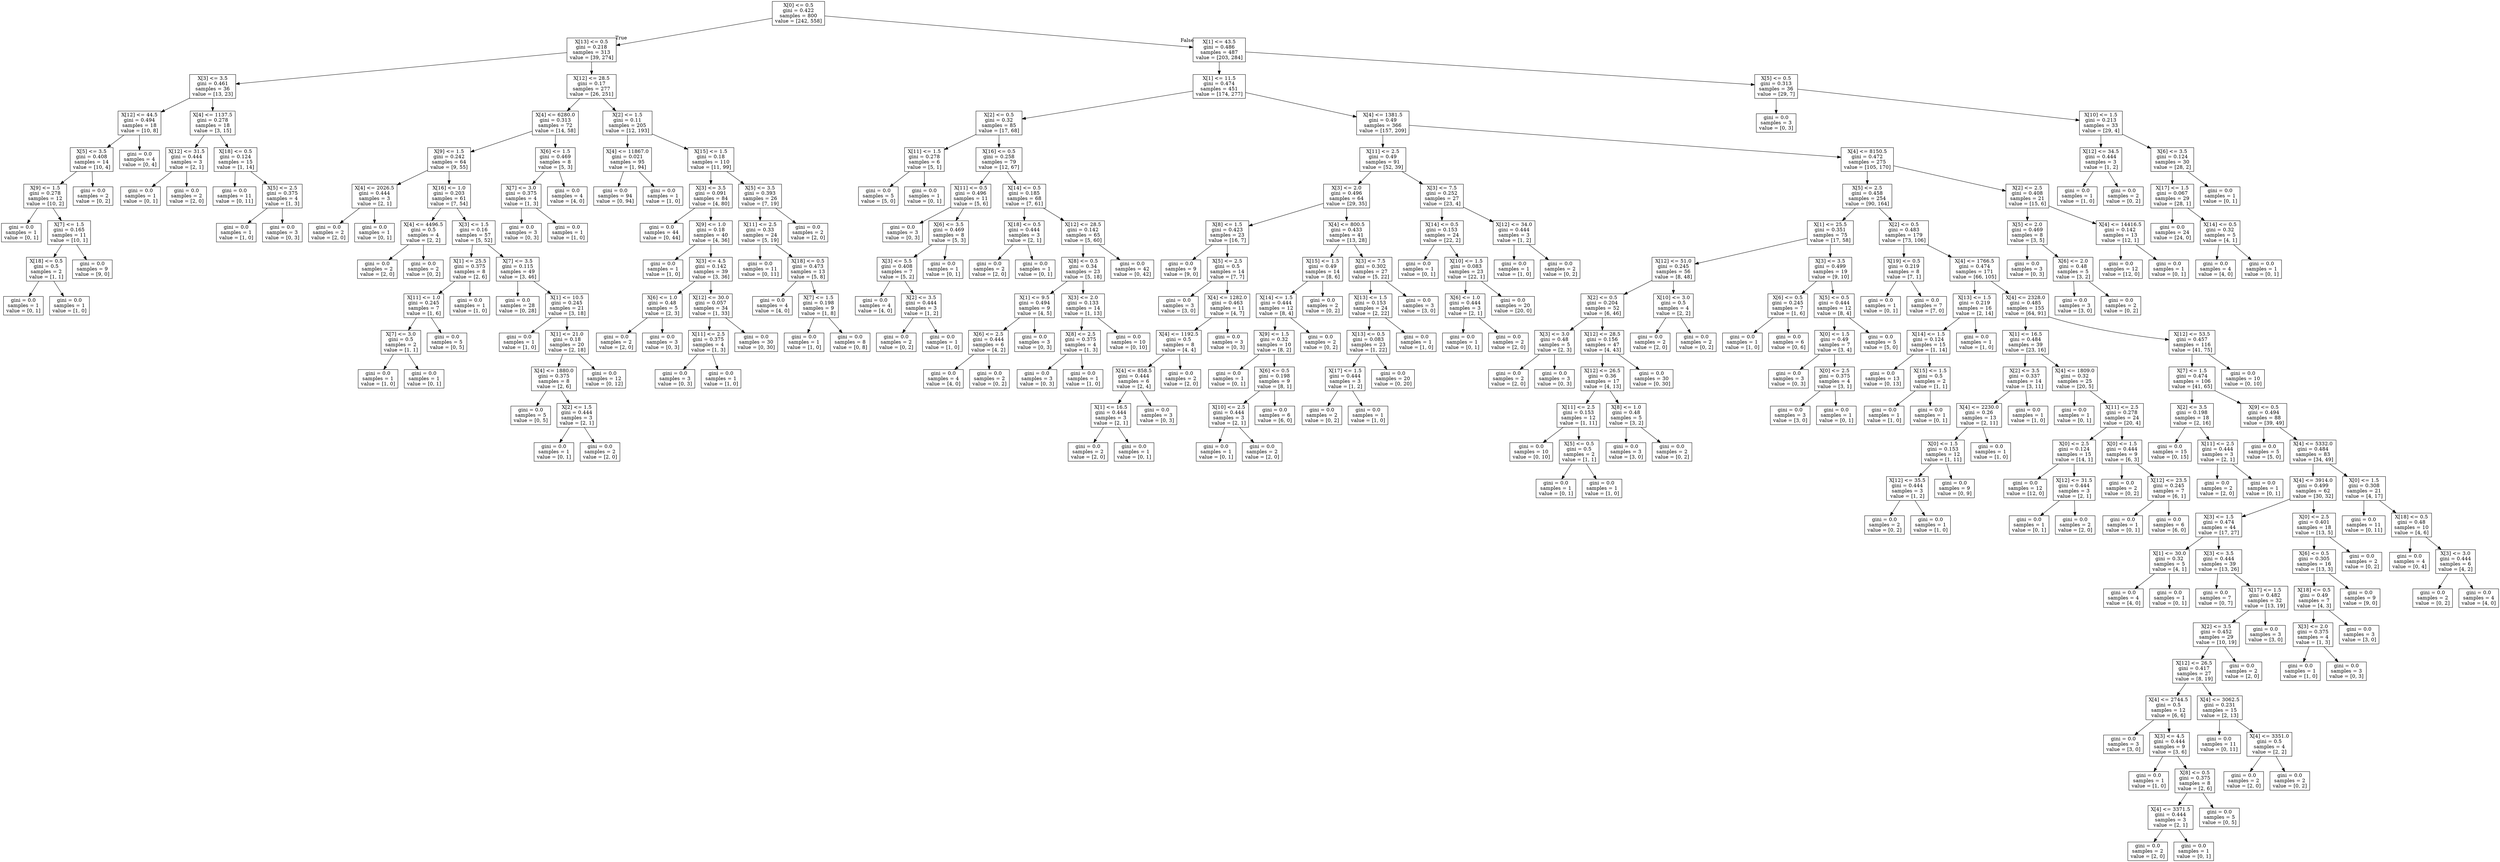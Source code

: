 digraph Tree {
node [shape=box] ;
0 [label="X[0] <= 0.5\ngini = 0.422\nsamples = 800\nvalue = [242, 558]"] ;
1 [label="X[13] <= 0.5\ngini = 0.218\nsamples = 313\nvalue = [39, 274]"] ;
0 -> 1 [labeldistance=2.5, labelangle=45, headlabel="True"] ;
2 [label="X[3] <= 3.5\ngini = 0.461\nsamples = 36\nvalue = [13, 23]"] ;
1 -> 2 ;
3 [label="X[12] <= 44.5\ngini = 0.494\nsamples = 18\nvalue = [10, 8]"] ;
2 -> 3 ;
4 [label="X[5] <= 3.5\ngini = 0.408\nsamples = 14\nvalue = [10, 4]"] ;
3 -> 4 ;
5 [label="X[9] <= 1.5\ngini = 0.278\nsamples = 12\nvalue = [10, 2]"] ;
4 -> 5 ;
6 [label="gini = 0.0\nsamples = 1\nvalue = [0, 1]"] ;
5 -> 6 ;
7 [label="X[7] <= 1.5\ngini = 0.165\nsamples = 11\nvalue = [10, 1]"] ;
5 -> 7 ;
8 [label="X[18] <= 0.5\ngini = 0.5\nsamples = 2\nvalue = [1, 1]"] ;
7 -> 8 ;
9 [label="gini = 0.0\nsamples = 1\nvalue = [0, 1]"] ;
8 -> 9 ;
10 [label="gini = 0.0\nsamples = 1\nvalue = [1, 0]"] ;
8 -> 10 ;
11 [label="gini = 0.0\nsamples = 9\nvalue = [9, 0]"] ;
7 -> 11 ;
12 [label="gini = 0.0\nsamples = 2\nvalue = [0, 2]"] ;
4 -> 12 ;
13 [label="gini = 0.0\nsamples = 4\nvalue = [0, 4]"] ;
3 -> 13 ;
14 [label="X[4] <= 1137.5\ngini = 0.278\nsamples = 18\nvalue = [3, 15]"] ;
2 -> 14 ;
15 [label="X[12] <= 31.5\ngini = 0.444\nsamples = 3\nvalue = [2, 1]"] ;
14 -> 15 ;
16 [label="gini = 0.0\nsamples = 1\nvalue = [0, 1]"] ;
15 -> 16 ;
17 [label="gini = 0.0\nsamples = 2\nvalue = [2, 0]"] ;
15 -> 17 ;
18 [label="X[18] <= 0.5\ngini = 0.124\nsamples = 15\nvalue = [1, 14]"] ;
14 -> 18 ;
19 [label="gini = 0.0\nsamples = 11\nvalue = [0, 11]"] ;
18 -> 19 ;
20 [label="X[5] <= 2.5\ngini = 0.375\nsamples = 4\nvalue = [1, 3]"] ;
18 -> 20 ;
21 [label="gini = 0.0\nsamples = 1\nvalue = [1, 0]"] ;
20 -> 21 ;
22 [label="gini = 0.0\nsamples = 3\nvalue = [0, 3]"] ;
20 -> 22 ;
23 [label="X[12] <= 28.5\ngini = 0.17\nsamples = 277\nvalue = [26, 251]"] ;
1 -> 23 ;
24 [label="X[4] <= 6280.0\ngini = 0.313\nsamples = 72\nvalue = [14, 58]"] ;
23 -> 24 ;
25 [label="X[9] <= 1.5\ngini = 0.242\nsamples = 64\nvalue = [9, 55]"] ;
24 -> 25 ;
26 [label="X[4] <= 2026.5\ngini = 0.444\nsamples = 3\nvalue = [2, 1]"] ;
25 -> 26 ;
27 [label="gini = 0.0\nsamples = 2\nvalue = [2, 0]"] ;
26 -> 27 ;
28 [label="gini = 0.0\nsamples = 1\nvalue = [0, 1]"] ;
26 -> 28 ;
29 [label="X[16] <= 1.0\ngini = 0.203\nsamples = 61\nvalue = [7, 54]"] ;
25 -> 29 ;
30 [label="X[4] <= 4496.5\ngini = 0.5\nsamples = 4\nvalue = [2, 2]"] ;
29 -> 30 ;
31 [label="gini = 0.0\nsamples = 2\nvalue = [2, 0]"] ;
30 -> 31 ;
32 [label="gini = 0.0\nsamples = 2\nvalue = [0, 2]"] ;
30 -> 32 ;
33 [label="X[3] <= 1.5\ngini = 0.16\nsamples = 57\nvalue = [5, 52]"] ;
29 -> 33 ;
34 [label="X[1] <= 25.5\ngini = 0.375\nsamples = 8\nvalue = [2, 6]"] ;
33 -> 34 ;
35 [label="X[11] <= 1.0\ngini = 0.245\nsamples = 7\nvalue = [1, 6]"] ;
34 -> 35 ;
36 [label="X[7] <= 3.0\ngini = 0.5\nsamples = 2\nvalue = [1, 1]"] ;
35 -> 36 ;
37 [label="gini = 0.0\nsamples = 1\nvalue = [1, 0]"] ;
36 -> 37 ;
38 [label="gini = 0.0\nsamples = 1\nvalue = [0, 1]"] ;
36 -> 38 ;
39 [label="gini = 0.0\nsamples = 5\nvalue = [0, 5]"] ;
35 -> 39 ;
40 [label="gini = 0.0\nsamples = 1\nvalue = [1, 0]"] ;
34 -> 40 ;
41 [label="X[7] <= 3.5\ngini = 0.115\nsamples = 49\nvalue = [3, 46]"] ;
33 -> 41 ;
42 [label="gini = 0.0\nsamples = 28\nvalue = [0, 28]"] ;
41 -> 42 ;
43 [label="X[1] <= 10.5\ngini = 0.245\nsamples = 21\nvalue = [3, 18]"] ;
41 -> 43 ;
44 [label="gini = 0.0\nsamples = 1\nvalue = [1, 0]"] ;
43 -> 44 ;
45 [label="X[1] <= 21.0\ngini = 0.18\nsamples = 20\nvalue = [2, 18]"] ;
43 -> 45 ;
46 [label="X[4] <= 1880.0\ngini = 0.375\nsamples = 8\nvalue = [2, 6]"] ;
45 -> 46 ;
47 [label="gini = 0.0\nsamples = 5\nvalue = [0, 5]"] ;
46 -> 47 ;
48 [label="X[2] <= 1.5\ngini = 0.444\nsamples = 3\nvalue = [2, 1]"] ;
46 -> 48 ;
49 [label="gini = 0.0\nsamples = 1\nvalue = [0, 1]"] ;
48 -> 49 ;
50 [label="gini = 0.0\nsamples = 2\nvalue = [2, 0]"] ;
48 -> 50 ;
51 [label="gini = 0.0\nsamples = 12\nvalue = [0, 12]"] ;
45 -> 51 ;
52 [label="X[6] <= 1.5\ngini = 0.469\nsamples = 8\nvalue = [5, 3]"] ;
24 -> 52 ;
53 [label="X[7] <= 3.0\ngini = 0.375\nsamples = 4\nvalue = [1, 3]"] ;
52 -> 53 ;
54 [label="gini = 0.0\nsamples = 3\nvalue = [0, 3]"] ;
53 -> 54 ;
55 [label="gini = 0.0\nsamples = 1\nvalue = [1, 0]"] ;
53 -> 55 ;
56 [label="gini = 0.0\nsamples = 4\nvalue = [4, 0]"] ;
52 -> 56 ;
57 [label="X[2] <= 1.5\ngini = 0.11\nsamples = 205\nvalue = [12, 193]"] ;
23 -> 57 ;
58 [label="X[4] <= 11867.0\ngini = 0.021\nsamples = 95\nvalue = [1, 94]"] ;
57 -> 58 ;
59 [label="gini = 0.0\nsamples = 94\nvalue = [0, 94]"] ;
58 -> 59 ;
60 [label="gini = 0.0\nsamples = 1\nvalue = [1, 0]"] ;
58 -> 60 ;
61 [label="X[15] <= 1.5\ngini = 0.18\nsamples = 110\nvalue = [11, 99]"] ;
57 -> 61 ;
62 [label="X[3] <= 3.5\ngini = 0.091\nsamples = 84\nvalue = [4, 80]"] ;
61 -> 62 ;
63 [label="gini = 0.0\nsamples = 44\nvalue = [0, 44]"] ;
62 -> 63 ;
64 [label="X[9] <= 1.0\ngini = 0.18\nsamples = 40\nvalue = [4, 36]"] ;
62 -> 64 ;
65 [label="gini = 0.0\nsamples = 1\nvalue = [1, 0]"] ;
64 -> 65 ;
66 [label="X[3] <= 4.5\ngini = 0.142\nsamples = 39\nvalue = [3, 36]"] ;
64 -> 66 ;
67 [label="X[6] <= 1.0\ngini = 0.48\nsamples = 5\nvalue = [2, 3]"] ;
66 -> 67 ;
68 [label="gini = 0.0\nsamples = 2\nvalue = [2, 0]"] ;
67 -> 68 ;
69 [label="gini = 0.0\nsamples = 3\nvalue = [0, 3]"] ;
67 -> 69 ;
70 [label="X[12] <= 30.0\ngini = 0.057\nsamples = 34\nvalue = [1, 33]"] ;
66 -> 70 ;
71 [label="X[11] <= 2.5\ngini = 0.375\nsamples = 4\nvalue = [1, 3]"] ;
70 -> 71 ;
72 [label="gini = 0.0\nsamples = 3\nvalue = [0, 3]"] ;
71 -> 72 ;
73 [label="gini = 0.0\nsamples = 1\nvalue = [1, 0]"] ;
71 -> 73 ;
74 [label="gini = 0.0\nsamples = 30\nvalue = [0, 30]"] ;
70 -> 74 ;
75 [label="X[5] <= 3.5\ngini = 0.393\nsamples = 26\nvalue = [7, 19]"] ;
61 -> 75 ;
76 [label="X[11] <= 2.5\ngini = 0.33\nsamples = 24\nvalue = [5, 19]"] ;
75 -> 76 ;
77 [label="gini = 0.0\nsamples = 11\nvalue = [0, 11]"] ;
76 -> 77 ;
78 [label="X[18] <= 0.5\ngini = 0.473\nsamples = 13\nvalue = [5, 8]"] ;
76 -> 78 ;
79 [label="gini = 0.0\nsamples = 4\nvalue = [4, 0]"] ;
78 -> 79 ;
80 [label="X[7] <= 1.5\ngini = 0.198\nsamples = 9\nvalue = [1, 8]"] ;
78 -> 80 ;
81 [label="gini = 0.0\nsamples = 1\nvalue = [1, 0]"] ;
80 -> 81 ;
82 [label="gini = 0.0\nsamples = 8\nvalue = [0, 8]"] ;
80 -> 82 ;
83 [label="gini = 0.0\nsamples = 2\nvalue = [2, 0]"] ;
75 -> 83 ;
84 [label="X[1] <= 43.5\ngini = 0.486\nsamples = 487\nvalue = [203, 284]"] ;
0 -> 84 [labeldistance=2.5, labelangle=-45, headlabel="False"] ;
85 [label="X[1] <= 11.5\ngini = 0.474\nsamples = 451\nvalue = [174, 277]"] ;
84 -> 85 ;
86 [label="X[2] <= 0.5\ngini = 0.32\nsamples = 85\nvalue = [17, 68]"] ;
85 -> 86 ;
87 [label="X[11] <= 1.5\ngini = 0.278\nsamples = 6\nvalue = [5, 1]"] ;
86 -> 87 ;
88 [label="gini = 0.0\nsamples = 5\nvalue = [5, 0]"] ;
87 -> 88 ;
89 [label="gini = 0.0\nsamples = 1\nvalue = [0, 1]"] ;
87 -> 89 ;
90 [label="X[16] <= 0.5\ngini = 0.258\nsamples = 79\nvalue = [12, 67]"] ;
86 -> 90 ;
91 [label="X[11] <= 0.5\ngini = 0.496\nsamples = 11\nvalue = [5, 6]"] ;
90 -> 91 ;
92 [label="gini = 0.0\nsamples = 3\nvalue = [0, 3]"] ;
91 -> 92 ;
93 [label="X[6] <= 3.5\ngini = 0.469\nsamples = 8\nvalue = [5, 3]"] ;
91 -> 93 ;
94 [label="X[3] <= 5.5\ngini = 0.408\nsamples = 7\nvalue = [5, 2]"] ;
93 -> 94 ;
95 [label="gini = 0.0\nsamples = 4\nvalue = [4, 0]"] ;
94 -> 95 ;
96 [label="X[2] <= 3.5\ngini = 0.444\nsamples = 3\nvalue = [1, 2]"] ;
94 -> 96 ;
97 [label="gini = 0.0\nsamples = 2\nvalue = [0, 2]"] ;
96 -> 97 ;
98 [label="gini = 0.0\nsamples = 1\nvalue = [1, 0]"] ;
96 -> 98 ;
99 [label="gini = 0.0\nsamples = 1\nvalue = [0, 1]"] ;
93 -> 99 ;
100 [label="X[14] <= 0.5\ngini = 0.185\nsamples = 68\nvalue = [7, 61]"] ;
90 -> 100 ;
101 [label="X[18] <= 0.5\ngini = 0.444\nsamples = 3\nvalue = [2, 1]"] ;
100 -> 101 ;
102 [label="gini = 0.0\nsamples = 2\nvalue = [2, 0]"] ;
101 -> 102 ;
103 [label="gini = 0.0\nsamples = 1\nvalue = [0, 1]"] ;
101 -> 103 ;
104 [label="X[12] <= 28.5\ngini = 0.142\nsamples = 65\nvalue = [5, 60]"] ;
100 -> 104 ;
105 [label="X[8] <= 0.5\ngini = 0.34\nsamples = 23\nvalue = [5, 18]"] ;
104 -> 105 ;
106 [label="X[1] <= 9.5\ngini = 0.494\nsamples = 9\nvalue = [4, 5]"] ;
105 -> 106 ;
107 [label="X[6] <= 2.5\ngini = 0.444\nsamples = 6\nvalue = [4, 2]"] ;
106 -> 107 ;
108 [label="gini = 0.0\nsamples = 4\nvalue = [4, 0]"] ;
107 -> 108 ;
109 [label="gini = 0.0\nsamples = 2\nvalue = [0, 2]"] ;
107 -> 109 ;
110 [label="gini = 0.0\nsamples = 3\nvalue = [0, 3]"] ;
106 -> 110 ;
111 [label="X[3] <= 2.0\ngini = 0.133\nsamples = 14\nvalue = [1, 13]"] ;
105 -> 111 ;
112 [label="X[8] <= 2.5\ngini = 0.375\nsamples = 4\nvalue = [1, 3]"] ;
111 -> 112 ;
113 [label="gini = 0.0\nsamples = 3\nvalue = [0, 3]"] ;
112 -> 113 ;
114 [label="gini = 0.0\nsamples = 1\nvalue = [1, 0]"] ;
112 -> 114 ;
115 [label="gini = 0.0\nsamples = 10\nvalue = [0, 10]"] ;
111 -> 115 ;
116 [label="gini = 0.0\nsamples = 42\nvalue = [0, 42]"] ;
104 -> 116 ;
117 [label="X[4] <= 1381.5\ngini = 0.49\nsamples = 366\nvalue = [157, 209]"] ;
85 -> 117 ;
118 [label="X[11] <= 2.5\ngini = 0.49\nsamples = 91\nvalue = [52, 39]"] ;
117 -> 118 ;
119 [label="X[3] <= 2.0\ngini = 0.496\nsamples = 64\nvalue = [29, 35]"] ;
118 -> 119 ;
120 [label="X[8] <= 1.5\ngini = 0.423\nsamples = 23\nvalue = [16, 7]"] ;
119 -> 120 ;
121 [label="gini = 0.0\nsamples = 9\nvalue = [9, 0]"] ;
120 -> 121 ;
122 [label="X[5] <= 2.5\ngini = 0.5\nsamples = 14\nvalue = [7, 7]"] ;
120 -> 122 ;
123 [label="gini = 0.0\nsamples = 3\nvalue = [3, 0]"] ;
122 -> 123 ;
124 [label="X[4] <= 1282.0\ngini = 0.463\nsamples = 11\nvalue = [4, 7]"] ;
122 -> 124 ;
125 [label="X[4] <= 1192.5\ngini = 0.5\nsamples = 8\nvalue = [4, 4]"] ;
124 -> 125 ;
126 [label="X[4] <= 858.5\ngini = 0.444\nsamples = 6\nvalue = [2, 4]"] ;
125 -> 126 ;
127 [label="X[1] <= 16.5\ngini = 0.444\nsamples = 3\nvalue = [2, 1]"] ;
126 -> 127 ;
128 [label="gini = 0.0\nsamples = 2\nvalue = [2, 0]"] ;
127 -> 128 ;
129 [label="gini = 0.0\nsamples = 1\nvalue = [0, 1]"] ;
127 -> 129 ;
130 [label="gini = 0.0\nsamples = 3\nvalue = [0, 3]"] ;
126 -> 130 ;
131 [label="gini = 0.0\nsamples = 2\nvalue = [2, 0]"] ;
125 -> 131 ;
132 [label="gini = 0.0\nsamples = 3\nvalue = [0, 3]"] ;
124 -> 132 ;
133 [label="X[4] <= 800.5\ngini = 0.433\nsamples = 41\nvalue = [13, 28]"] ;
119 -> 133 ;
134 [label="X[15] <= 1.5\ngini = 0.49\nsamples = 14\nvalue = [8, 6]"] ;
133 -> 134 ;
135 [label="X[14] <= 1.5\ngini = 0.444\nsamples = 12\nvalue = [8, 4]"] ;
134 -> 135 ;
136 [label="X[9] <= 1.5\ngini = 0.32\nsamples = 10\nvalue = [8, 2]"] ;
135 -> 136 ;
137 [label="gini = 0.0\nsamples = 1\nvalue = [0, 1]"] ;
136 -> 137 ;
138 [label="X[6] <= 0.5\ngini = 0.198\nsamples = 9\nvalue = [8, 1]"] ;
136 -> 138 ;
139 [label="X[10] <= 2.5\ngini = 0.444\nsamples = 3\nvalue = [2, 1]"] ;
138 -> 139 ;
140 [label="gini = 0.0\nsamples = 1\nvalue = [0, 1]"] ;
139 -> 140 ;
141 [label="gini = 0.0\nsamples = 2\nvalue = [2, 0]"] ;
139 -> 141 ;
142 [label="gini = 0.0\nsamples = 6\nvalue = [6, 0]"] ;
138 -> 142 ;
143 [label="gini = 0.0\nsamples = 2\nvalue = [0, 2]"] ;
135 -> 143 ;
144 [label="gini = 0.0\nsamples = 2\nvalue = [0, 2]"] ;
134 -> 144 ;
145 [label="X[3] <= 7.5\ngini = 0.302\nsamples = 27\nvalue = [5, 22]"] ;
133 -> 145 ;
146 [label="X[13] <= 1.5\ngini = 0.153\nsamples = 24\nvalue = [2, 22]"] ;
145 -> 146 ;
147 [label="X[13] <= 0.5\ngini = 0.083\nsamples = 23\nvalue = [1, 22]"] ;
146 -> 147 ;
148 [label="X[17] <= 1.5\ngini = 0.444\nsamples = 3\nvalue = [1, 2]"] ;
147 -> 148 ;
149 [label="gini = 0.0\nsamples = 2\nvalue = [0, 2]"] ;
148 -> 149 ;
150 [label="gini = 0.0\nsamples = 1\nvalue = [1, 0]"] ;
148 -> 150 ;
151 [label="gini = 0.0\nsamples = 20\nvalue = [0, 20]"] ;
147 -> 151 ;
152 [label="gini = 0.0\nsamples = 1\nvalue = [1, 0]"] ;
146 -> 152 ;
153 [label="gini = 0.0\nsamples = 3\nvalue = [3, 0]"] ;
145 -> 153 ;
154 [label="X[3] <= 7.5\ngini = 0.252\nsamples = 27\nvalue = [23, 4]"] ;
118 -> 154 ;
155 [label="X[14] <= 0.5\ngini = 0.153\nsamples = 24\nvalue = [22, 2]"] ;
154 -> 155 ;
156 [label="gini = 0.0\nsamples = 1\nvalue = [0, 1]"] ;
155 -> 156 ;
157 [label="X[10] <= 1.5\ngini = 0.083\nsamples = 23\nvalue = [22, 1]"] ;
155 -> 157 ;
158 [label="X[6] <= 1.0\ngini = 0.444\nsamples = 3\nvalue = [2, 1]"] ;
157 -> 158 ;
159 [label="gini = 0.0\nsamples = 1\nvalue = [0, 1]"] ;
158 -> 159 ;
160 [label="gini = 0.0\nsamples = 2\nvalue = [2, 0]"] ;
158 -> 160 ;
161 [label="gini = 0.0\nsamples = 20\nvalue = [20, 0]"] ;
157 -> 161 ;
162 [label="X[12] <= 34.0\ngini = 0.444\nsamples = 3\nvalue = [1, 2]"] ;
154 -> 162 ;
163 [label="gini = 0.0\nsamples = 1\nvalue = [1, 0]"] ;
162 -> 163 ;
164 [label="gini = 0.0\nsamples = 2\nvalue = [0, 2]"] ;
162 -> 164 ;
165 [label="X[4] <= 8150.5\ngini = 0.472\nsamples = 275\nvalue = [105, 170]"] ;
117 -> 165 ;
166 [label="X[5] <= 2.5\ngini = 0.458\nsamples = 254\nvalue = [90, 164]"] ;
165 -> 166 ;
167 [label="X[1] <= 25.5\ngini = 0.351\nsamples = 75\nvalue = [17, 58]"] ;
166 -> 167 ;
168 [label="X[12] <= 51.0\ngini = 0.245\nsamples = 56\nvalue = [8, 48]"] ;
167 -> 168 ;
169 [label="X[2] <= 0.5\ngini = 0.204\nsamples = 52\nvalue = [6, 46]"] ;
168 -> 169 ;
170 [label="X[3] <= 3.0\ngini = 0.48\nsamples = 5\nvalue = [2, 3]"] ;
169 -> 170 ;
171 [label="gini = 0.0\nsamples = 2\nvalue = [2, 0]"] ;
170 -> 171 ;
172 [label="gini = 0.0\nsamples = 3\nvalue = [0, 3]"] ;
170 -> 172 ;
173 [label="X[12] <= 28.5\ngini = 0.156\nsamples = 47\nvalue = [4, 43]"] ;
169 -> 173 ;
174 [label="X[12] <= 26.5\ngini = 0.36\nsamples = 17\nvalue = [4, 13]"] ;
173 -> 174 ;
175 [label="X[11] <= 2.5\ngini = 0.153\nsamples = 12\nvalue = [1, 11]"] ;
174 -> 175 ;
176 [label="gini = 0.0\nsamples = 10\nvalue = [0, 10]"] ;
175 -> 176 ;
177 [label="X[5] <= 0.5\ngini = 0.5\nsamples = 2\nvalue = [1, 1]"] ;
175 -> 177 ;
178 [label="gini = 0.0\nsamples = 1\nvalue = [0, 1]"] ;
177 -> 178 ;
179 [label="gini = 0.0\nsamples = 1\nvalue = [1, 0]"] ;
177 -> 179 ;
180 [label="X[8] <= 1.0\ngini = 0.48\nsamples = 5\nvalue = [3, 2]"] ;
174 -> 180 ;
181 [label="gini = 0.0\nsamples = 3\nvalue = [3, 0]"] ;
180 -> 181 ;
182 [label="gini = 0.0\nsamples = 2\nvalue = [0, 2]"] ;
180 -> 182 ;
183 [label="gini = 0.0\nsamples = 30\nvalue = [0, 30]"] ;
173 -> 183 ;
184 [label="X[10] <= 3.0\ngini = 0.5\nsamples = 4\nvalue = [2, 2]"] ;
168 -> 184 ;
185 [label="gini = 0.0\nsamples = 2\nvalue = [2, 0]"] ;
184 -> 185 ;
186 [label="gini = 0.0\nsamples = 2\nvalue = [0, 2]"] ;
184 -> 186 ;
187 [label="X[3] <= 3.5\ngini = 0.499\nsamples = 19\nvalue = [9, 10]"] ;
167 -> 187 ;
188 [label="X[6] <= 0.5\ngini = 0.245\nsamples = 7\nvalue = [1, 6]"] ;
187 -> 188 ;
189 [label="gini = 0.0\nsamples = 1\nvalue = [1, 0]"] ;
188 -> 189 ;
190 [label="gini = 0.0\nsamples = 6\nvalue = [0, 6]"] ;
188 -> 190 ;
191 [label="X[5] <= 0.5\ngini = 0.444\nsamples = 12\nvalue = [8, 4]"] ;
187 -> 191 ;
192 [label="X[0] <= 1.5\ngini = 0.49\nsamples = 7\nvalue = [3, 4]"] ;
191 -> 192 ;
193 [label="gini = 0.0\nsamples = 3\nvalue = [0, 3]"] ;
192 -> 193 ;
194 [label="X[0] <= 2.5\ngini = 0.375\nsamples = 4\nvalue = [3, 1]"] ;
192 -> 194 ;
195 [label="gini = 0.0\nsamples = 3\nvalue = [3, 0]"] ;
194 -> 195 ;
196 [label="gini = 0.0\nsamples = 1\nvalue = [0, 1]"] ;
194 -> 196 ;
197 [label="gini = 0.0\nsamples = 5\nvalue = [5, 0]"] ;
191 -> 197 ;
198 [label="X[2] <= 0.5\ngini = 0.483\nsamples = 179\nvalue = [73, 106]"] ;
166 -> 198 ;
199 [label="X[19] <= 0.5\ngini = 0.219\nsamples = 8\nvalue = [7, 1]"] ;
198 -> 199 ;
200 [label="gini = 0.0\nsamples = 1\nvalue = [0, 1]"] ;
199 -> 200 ;
201 [label="gini = 0.0\nsamples = 7\nvalue = [7, 0]"] ;
199 -> 201 ;
202 [label="X[4] <= 1766.5\ngini = 0.474\nsamples = 171\nvalue = [66, 105]"] ;
198 -> 202 ;
203 [label="X[13] <= 1.5\ngini = 0.219\nsamples = 16\nvalue = [2, 14]"] ;
202 -> 203 ;
204 [label="X[14] <= 1.5\ngini = 0.124\nsamples = 15\nvalue = [1, 14]"] ;
203 -> 204 ;
205 [label="gini = 0.0\nsamples = 13\nvalue = [0, 13]"] ;
204 -> 205 ;
206 [label="X[15] <= 1.5\ngini = 0.5\nsamples = 2\nvalue = [1, 1]"] ;
204 -> 206 ;
207 [label="gini = 0.0\nsamples = 1\nvalue = [1, 0]"] ;
206 -> 207 ;
208 [label="gini = 0.0\nsamples = 1\nvalue = [0, 1]"] ;
206 -> 208 ;
209 [label="gini = 0.0\nsamples = 1\nvalue = [1, 0]"] ;
203 -> 209 ;
210 [label="X[4] <= 2328.0\ngini = 0.485\nsamples = 155\nvalue = [64, 91]"] ;
202 -> 210 ;
211 [label="X[1] <= 16.5\ngini = 0.484\nsamples = 39\nvalue = [23, 16]"] ;
210 -> 211 ;
212 [label="X[2] <= 3.5\ngini = 0.337\nsamples = 14\nvalue = [3, 11]"] ;
211 -> 212 ;
213 [label="X[4] <= 2230.0\ngini = 0.26\nsamples = 13\nvalue = [2, 11]"] ;
212 -> 213 ;
214 [label="X[0] <= 1.5\ngini = 0.153\nsamples = 12\nvalue = [1, 11]"] ;
213 -> 214 ;
215 [label="X[12] <= 35.5\ngini = 0.444\nsamples = 3\nvalue = [1, 2]"] ;
214 -> 215 ;
216 [label="gini = 0.0\nsamples = 2\nvalue = [0, 2]"] ;
215 -> 216 ;
217 [label="gini = 0.0\nsamples = 1\nvalue = [1, 0]"] ;
215 -> 217 ;
218 [label="gini = 0.0\nsamples = 9\nvalue = [0, 9]"] ;
214 -> 218 ;
219 [label="gini = 0.0\nsamples = 1\nvalue = [1, 0]"] ;
213 -> 219 ;
220 [label="gini = 0.0\nsamples = 1\nvalue = [1, 0]"] ;
212 -> 220 ;
221 [label="X[4] <= 1809.0\ngini = 0.32\nsamples = 25\nvalue = [20, 5]"] ;
211 -> 221 ;
222 [label="gini = 0.0\nsamples = 1\nvalue = [0, 1]"] ;
221 -> 222 ;
223 [label="X[11] <= 2.5\ngini = 0.278\nsamples = 24\nvalue = [20, 4]"] ;
221 -> 223 ;
224 [label="X[0] <= 2.5\ngini = 0.124\nsamples = 15\nvalue = [14, 1]"] ;
223 -> 224 ;
225 [label="gini = 0.0\nsamples = 12\nvalue = [12, 0]"] ;
224 -> 225 ;
226 [label="X[12] <= 31.5\ngini = 0.444\nsamples = 3\nvalue = [2, 1]"] ;
224 -> 226 ;
227 [label="gini = 0.0\nsamples = 1\nvalue = [0, 1]"] ;
226 -> 227 ;
228 [label="gini = 0.0\nsamples = 2\nvalue = [2, 0]"] ;
226 -> 228 ;
229 [label="X[0] <= 1.5\ngini = 0.444\nsamples = 9\nvalue = [6, 3]"] ;
223 -> 229 ;
230 [label="gini = 0.0\nsamples = 2\nvalue = [0, 2]"] ;
229 -> 230 ;
231 [label="X[12] <= 23.5\ngini = 0.245\nsamples = 7\nvalue = [6, 1]"] ;
229 -> 231 ;
232 [label="gini = 0.0\nsamples = 1\nvalue = [0, 1]"] ;
231 -> 232 ;
233 [label="gini = 0.0\nsamples = 6\nvalue = [6, 0]"] ;
231 -> 233 ;
234 [label="X[12] <= 53.5\ngini = 0.457\nsamples = 116\nvalue = [41, 75]"] ;
210 -> 234 ;
235 [label="X[7] <= 1.5\ngini = 0.474\nsamples = 106\nvalue = [41, 65]"] ;
234 -> 235 ;
236 [label="X[2] <= 3.5\ngini = 0.198\nsamples = 18\nvalue = [2, 16]"] ;
235 -> 236 ;
237 [label="gini = 0.0\nsamples = 15\nvalue = [0, 15]"] ;
236 -> 237 ;
238 [label="X[11] <= 2.5\ngini = 0.444\nsamples = 3\nvalue = [2, 1]"] ;
236 -> 238 ;
239 [label="gini = 0.0\nsamples = 2\nvalue = [2, 0]"] ;
238 -> 239 ;
240 [label="gini = 0.0\nsamples = 1\nvalue = [0, 1]"] ;
238 -> 240 ;
241 [label="X[9] <= 0.5\ngini = 0.494\nsamples = 88\nvalue = [39, 49]"] ;
235 -> 241 ;
242 [label="gini = 0.0\nsamples = 5\nvalue = [5, 0]"] ;
241 -> 242 ;
243 [label="X[4] <= 5332.0\ngini = 0.484\nsamples = 83\nvalue = [34, 49]"] ;
241 -> 243 ;
244 [label="X[4] <= 3914.0\ngini = 0.499\nsamples = 62\nvalue = [30, 32]"] ;
243 -> 244 ;
245 [label="X[3] <= 1.5\ngini = 0.474\nsamples = 44\nvalue = [17, 27]"] ;
244 -> 245 ;
246 [label="X[1] <= 30.0\ngini = 0.32\nsamples = 5\nvalue = [4, 1]"] ;
245 -> 246 ;
247 [label="gini = 0.0\nsamples = 4\nvalue = [4, 0]"] ;
246 -> 247 ;
248 [label="gini = 0.0\nsamples = 1\nvalue = [0, 1]"] ;
246 -> 248 ;
249 [label="X[3] <= 3.5\ngini = 0.444\nsamples = 39\nvalue = [13, 26]"] ;
245 -> 249 ;
250 [label="gini = 0.0\nsamples = 7\nvalue = [0, 7]"] ;
249 -> 250 ;
251 [label="X[17] <= 1.5\ngini = 0.482\nsamples = 32\nvalue = [13, 19]"] ;
249 -> 251 ;
252 [label="X[2] <= 3.5\ngini = 0.452\nsamples = 29\nvalue = [10, 19]"] ;
251 -> 252 ;
253 [label="X[12] <= 26.5\ngini = 0.417\nsamples = 27\nvalue = [8, 19]"] ;
252 -> 253 ;
254 [label="X[4] <= 2744.5\ngini = 0.5\nsamples = 12\nvalue = [6, 6]"] ;
253 -> 254 ;
255 [label="gini = 0.0\nsamples = 3\nvalue = [3, 0]"] ;
254 -> 255 ;
256 [label="X[3] <= 4.5\ngini = 0.444\nsamples = 9\nvalue = [3, 6]"] ;
254 -> 256 ;
257 [label="gini = 0.0\nsamples = 1\nvalue = [1, 0]"] ;
256 -> 257 ;
258 [label="X[8] <= 0.5\ngini = 0.375\nsamples = 8\nvalue = [2, 6]"] ;
256 -> 258 ;
259 [label="X[4] <= 3371.5\ngini = 0.444\nsamples = 3\nvalue = [2, 1]"] ;
258 -> 259 ;
260 [label="gini = 0.0\nsamples = 2\nvalue = [2, 0]"] ;
259 -> 260 ;
261 [label="gini = 0.0\nsamples = 1\nvalue = [0, 1]"] ;
259 -> 261 ;
262 [label="gini = 0.0\nsamples = 5\nvalue = [0, 5]"] ;
258 -> 262 ;
263 [label="X[4] <= 3062.5\ngini = 0.231\nsamples = 15\nvalue = [2, 13]"] ;
253 -> 263 ;
264 [label="gini = 0.0\nsamples = 11\nvalue = [0, 11]"] ;
263 -> 264 ;
265 [label="X[4] <= 3351.0\ngini = 0.5\nsamples = 4\nvalue = [2, 2]"] ;
263 -> 265 ;
266 [label="gini = 0.0\nsamples = 2\nvalue = [2, 0]"] ;
265 -> 266 ;
267 [label="gini = 0.0\nsamples = 2\nvalue = [0, 2]"] ;
265 -> 267 ;
268 [label="gini = 0.0\nsamples = 2\nvalue = [2, 0]"] ;
252 -> 268 ;
269 [label="gini = 0.0\nsamples = 3\nvalue = [3, 0]"] ;
251 -> 269 ;
270 [label="X[0] <= 2.5\ngini = 0.401\nsamples = 18\nvalue = [13, 5]"] ;
244 -> 270 ;
271 [label="X[6] <= 0.5\ngini = 0.305\nsamples = 16\nvalue = [13, 3]"] ;
270 -> 271 ;
272 [label="X[18] <= 0.5\ngini = 0.49\nsamples = 7\nvalue = [4, 3]"] ;
271 -> 272 ;
273 [label="X[3] <= 2.0\ngini = 0.375\nsamples = 4\nvalue = [1, 3]"] ;
272 -> 273 ;
274 [label="gini = 0.0\nsamples = 1\nvalue = [1, 0]"] ;
273 -> 274 ;
275 [label="gini = 0.0\nsamples = 3\nvalue = [0, 3]"] ;
273 -> 275 ;
276 [label="gini = 0.0\nsamples = 3\nvalue = [3, 0]"] ;
272 -> 276 ;
277 [label="gini = 0.0\nsamples = 9\nvalue = [9, 0]"] ;
271 -> 277 ;
278 [label="gini = 0.0\nsamples = 2\nvalue = [0, 2]"] ;
270 -> 278 ;
279 [label="X[0] <= 1.5\ngini = 0.308\nsamples = 21\nvalue = [4, 17]"] ;
243 -> 279 ;
280 [label="gini = 0.0\nsamples = 11\nvalue = [0, 11]"] ;
279 -> 280 ;
281 [label="X[18] <= 0.5\ngini = 0.48\nsamples = 10\nvalue = [4, 6]"] ;
279 -> 281 ;
282 [label="gini = 0.0\nsamples = 4\nvalue = [0, 4]"] ;
281 -> 282 ;
283 [label="X[3] <= 3.0\ngini = 0.444\nsamples = 6\nvalue = [4, 2]"] ;
281 -> 283 ;
284 [label="gini = 0.0\nsamples = 2\nvalue = [0, 2]"] ;
283 -> 284 ;
285 [label="gini = 0.0\nsamples = 4\nvalue = [4, 0]"] ;
283 -> 285 ;
286 [label="gini = 0.0\nsamples = 10\nvalue = [0, 10]"] ;
234 -> 286 ;
287 [label="X[2] <= 2.5\ngini = 0.408\nsamples = 21\nvalue = [15, 6]"] ;
165 -> 287 ;
288 [label="X[5] <= 2.0\ngini = 0.469\nsamples = 8\nvalue = [3, 5]"] ;
287 -> 288 ;
289 [label="gini = 0.0\nsamples = 3\nvalue = [0, 3]"] ;
288 -> 289 ;
290 [label="X[6] <= 2.0\ngini = 0.48\nsamples = 5\nvalue = [3, 2]"] ;
288 -> 290 ;
291 [label="gini = 0.0\nsamples = 3\nvalue = [3, 0]"] ;
290 -> 291 ;
292 [label="gini = 0.0\nsamples = 2\nvalue = [0, 2]"] ;
290 -> 292 ;
293 [label="X[4] <= 14416.5\ngini = 0.142\nsamples = 13\nvalue = [12, 1]"] ;
287 -> 293 ;
294 [label="gini = 0.0\nsamples = 12\nvalue = [12, 0]"] ;
293 -> 294 ;
295 [label="gini = 0.0\nsamples = 1\nvalue = [0, 1]"] ;
293 -> 295 ;
296 [label="X[5] <= 0.5\ngini = 0.313\nsamples = 36\nvalue = [29, 7]"] ;
84 -> 296 ;
297 [label="gini = 0.0\nsamples = 3\nvalue = [0, 3]"] ;
296 -> 297 ;
298 [label="X[10] <= 1.5\ngini = 0.213\nsamples = 33\nvalue = [29, 4]"] ;
296 -> 298 ;
299 [label="X[12] <= 34.5\ngini = 0.444\nsamples = 3\nvalue = [1, 2]"] ;
298 -> 299 ;
300 [label="gini = 0.0\nsamples = 1\nvalue = [1, 0]"] ;
299 -> 300 ;
301 [label="gini = 0.0\nsamples = 2\nvalue = [0, 2]"] ;
299 -> 301 ;
302 [label="X[6] <= 3.5\ngini = 0.124\nsamples = 30\nvalue = [28, 2]"] ;
298 -> 302 ;
303 [label="X[17] <= 1.5\ngini = 0.067\nsamples = 29\nvalue = [28, 1]"] ;
302 -> 303 ;
304 [label="gini = 0.0\nsamples = 24\nvalue = [24, 0]"] ;
303 -> 304 ;
305 [label="X[14] <= 0.5\ngini = 0.32\nsamples = 5\nvalue = [4, 1]"] ;
303 -> 305 ;
306 [label="gini = 0.0\nsamples = 4\nvalue = [4, 0]"] ;
305 -> 306 ;
307 [label="gini = 0.0\nsamples = 1\nvalue = [0, 1]"] ;
305 -> 307 ;
308 [label="gini = 0.0\nsamples = 1\nvalue = [0, 1]"] ;
302 -> 308 ;
}